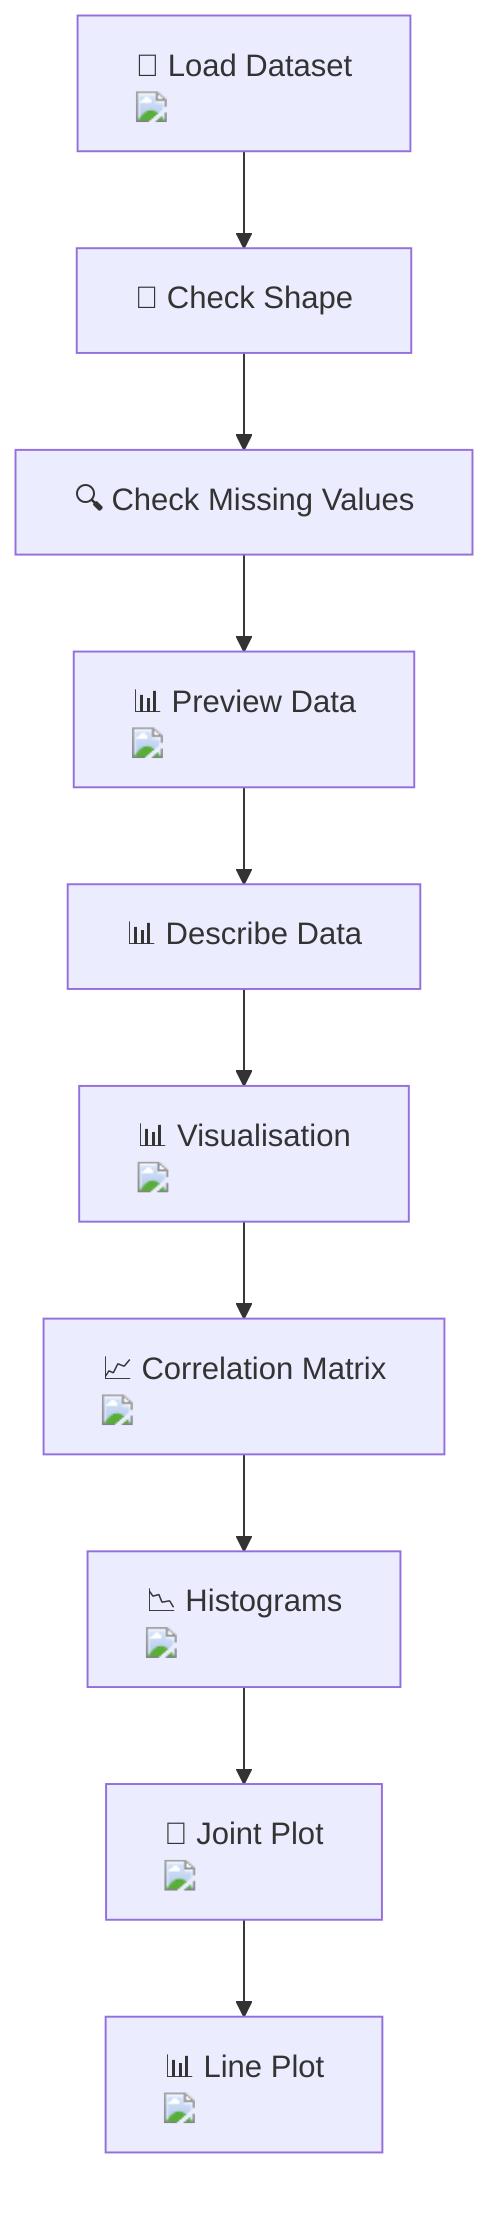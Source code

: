 flowchart TD
    A["📁 Load Dataset<br/><img src='file.svg' />"] --> B["🔎 Check Shape"]
    B --> C["🔍 Check Missing Values"]
    C --> D["📊 Preview Data<br/><img src='table.svg' />"]
    D --> E["📊 Describe Data"]
    
    E --> F["📊 Visualisation<br/><img src='barplot_template.svg' />"]
    F --> G["📈 Correlation Matrix<br/><img src='scatter_plot_template.svg' />"]
    G --> H["📉 Histograms<br/><img src='hist_template.svg' />"]
    H --> I["🔄 Joint Plot<br/><img src='scatter_plot_template.svg' />"]
    I --> J["📊 Line Plot<br/><img src='lineplot_template.svg' />"]